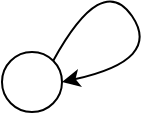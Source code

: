 <mxfile version="16.5.1" type="device"><diagram id="APkEphFgW6yWN4r7L8a4" name="Page-1"><mxGraphModel dx="946" dy="832" grid="1" gridSize="10" guides="1" tooltips="1" connect="1" arrows="1" fold="1" page="1" pageScale="1" pageWidth="827" pageHeight="1169" math="0" shadow="0"><root><mxCell id="0"/><mxCell id="1" parent="0"/><mxCell id="F8cdc1h6t1WFaUHgh-Ei-1" value="" style="ellipse;whiteSpace=wrap;html=1;aspect=fixed;" vertex="1" parent="1"><mxGeometry x="320" y="200" width="30" height="30" as="geometry"/></mxCell><mxCell id="F8cdc1h6t1WFaUHgh-Ei-2" value="" style="curved=1;endArrow=classic;html=1;rounded=0;exitX=1;exitY=0;exitDx=0;exitDy=0;entryX=1;entryY=0.5;entryDx=0;entryDy=0;" edge="1" parent="1" source="F8cdc1h6t1WFaUHgh-Ei-1" target="F8cdc1h6t1WFaUHgh-Ei-1"><mxGeometry width="50" height="50" relative="1" as="geometry"><mxPoint x="420" y="260" as="sourcePoint"/><mxPoint x="470" y="210" as="targetPoint"/><Array as="points"><mxPoint x="370" y="160"/><mxPoint x="400" y="204"/></Array></mxGeometry></mxCell></root></mxGraphModel></diagram></mxfile>
